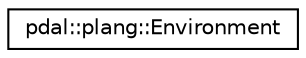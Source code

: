 digraph "Graphical Class Hierarchy"
{
  edge [fontname="Helvetica",fontsize="10",labelfontname="Helvetica",labelfontsize="10"];
  node [fontname="Helvetica",fontsize="10",shape=record];
  rankdir="LR";
  Node1 [label="pdal::plang::Environment",height=0.2,width=0.4,color="black", fillcolor="white", style="filled",URL="$classpdal_1_1plang_1_1Environment.html"];
}
